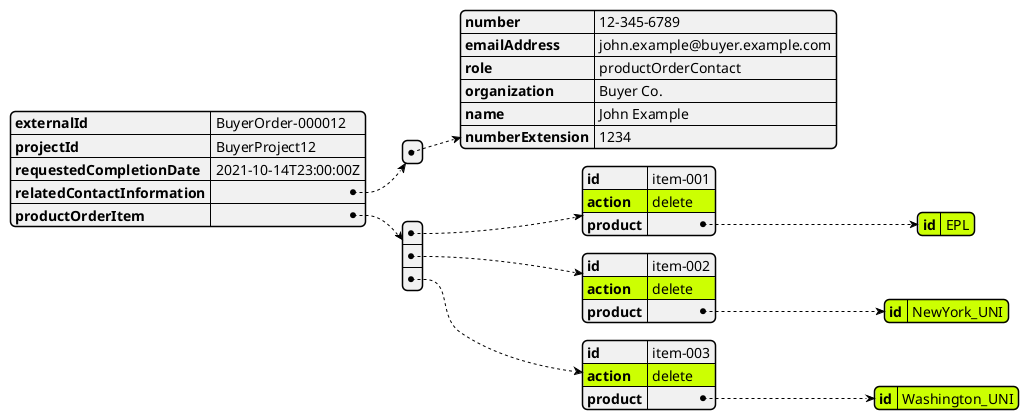@startjson

#highlight "productOrderItem" / "0"/ "action"
#highlight "productOrderItem" / "1"/ "action"
#highlight "productOrderItem" / "2"/ "action"
#highlight "productOrderItem" / "0" / "product" / "id"
#highlight "productOrderItem" / "1" / "product" / "id"
#highlight "productOrderItem" / "2" / "product" / "id"


{
  "externalId": "BuyerOrder-000012",
  "projectId": "BuyerProject12",
  "requestedCompletionDate": "2021-10-14T23:00:00Z",
  "relatedContactInformation": [
    {
      "number": "12-345-6789",
      "emailAddress": "john.example@buyer.example.com",
      "role": "productOrderContact",
      "organization": "Buyer Co.",
      "name": "John Example",
      "numberExtension": "1234"
    }
  ],
  "productOrderItem": [
    {
      "id": "item-001",
      "action": "delete",
      "product": {
        "id": "EPL"
      }
    },
    {
      "id": "item-002",
      "action": "delete",
      "product": {
        "id": "NewYork_UNI"
      }
    },
    {
      "id": "item-003",
      "action": "delete",
      "product": {
        "id": "Washington_UNI"
      }
    }
  ]
}
@endjson